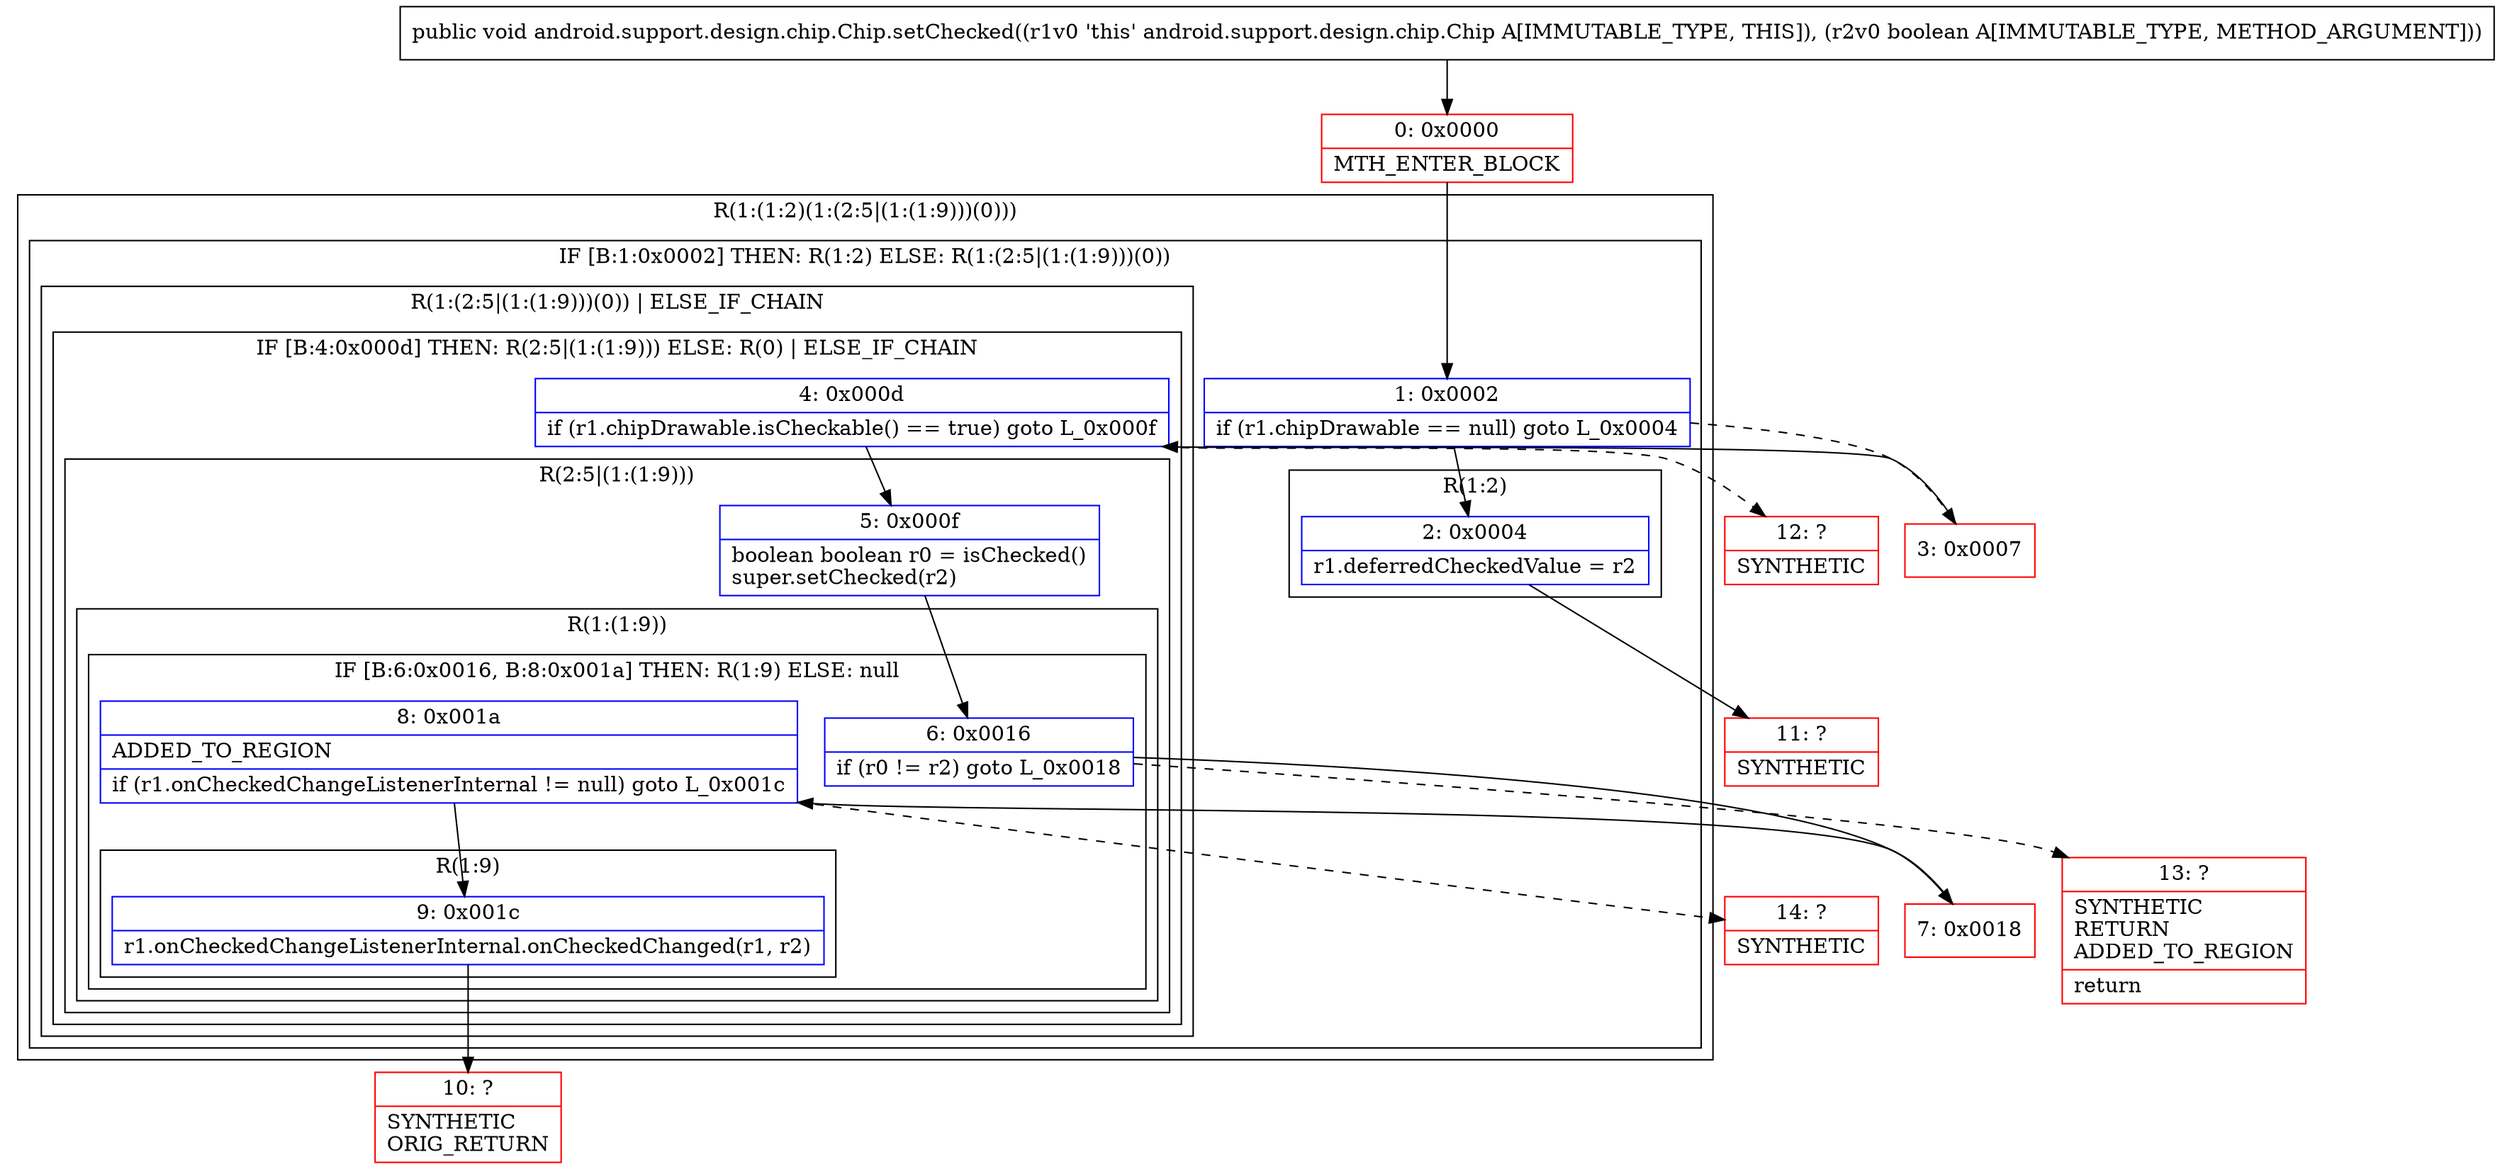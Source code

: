 digraph "CFG forandroid.support.design.chip.Chip.setChecked(Z)V" {
subgraph cluster_Region_467920846 {
label = "R(1:(1:2)(1:(2:5|(1:(1:9)))(0)))";
node [shape=record,color=blue];
subgraph cluster_IfRegion_2046797320 {
label = "IF [B:1:0x0002] THEN: R(1:2) ELSE: R(1:(2:5|(1:(1:9)))(0))";
node [shape=record,color=blue];
Node_1 [shape=record,label="{1\:\ 0x0002|if (r1.chipDrawable == null) goto L_0x0004\l}"];
subgraph cluster_Region_203544916 {
label = "R(1:2)";
node [shape=record,color=blue];
Node_2 [shape=record,label="{2\:\ 0x0004|r1.deferredCheckedValue = r2\l}"];
}
subgraph cluster_Region_1075037475 {
label = "R(1:(2:5|(1:(1:9)))(0)) | ELSE_IF_CHAIN\l";
node [shape=record,color=blue];
subgraph cluster_IfRegion_1154127736 {
label = "IF [B:4:0x000d] THEN: R(2:5|(1:(1:9))) ELSE: R(0) | ELSE_IF_CHAIN\l";
node [shape=record,color=blue];
Node_4 [shape=record,label="{4\:\ 0x000d|if (r1.chipDrawable.isCheckable() == true) goto L_0x000f\l}"];
subgraph cluster_Region_1729798121 {
label = "R(2:5|(1:(1:9)))";
node [shape=record,color=blue];
Node_5 [shape=record,label="{5\:\ 0x000f|boolean boolean r0 = isChecked()\lsuper.setChecked(r2)\l}"];
subgraph cluster_Region_1082238479 {
label = "R(1:(1:9))";
node [shape=record,color=blue];
subgraph cluster_IfRegion_2071899943 {
label = "IF [B:6:0x0016, B:8:0x001a] THEN: R(1:9) ELSE: null";
node [shape=record,color=blue];
Node_6 [shape=record,label="{6\:\ 0x0016|if (r0 != r2) goto L_0x0018\l}"];
Node_8 [shape=record,label="{8\:\ 0x001a|ADDED_TO_REGION\l|if (r1.onCheckedChangeListenerInternal != null) goto L_0x001c\l}"];
subgraph cluster_Region_1122516018 {
label = "R(1:9)";
node [shape=record,color=blue];
Node_9 [shape=record,label="{9\:\ 0x001c|r1.onCheckedChangeListenerInternal.onCheckedChanged(r1, r2)\l}"];
}
}
}
}
subgraph cluster_Region_478987153 {
label = "R(0)";
node [shape=record,color=blue];
}
}
}
}
}
Node_0 [shape=record,color=red,label="{0\:\ 0x0000|MTH_ENTER_BLOCK\l}"];
Node_3 [shape=record,color=red,label="{3\:\ 0x0007}"];
Node_7 [shape=record,color=red,label="{7\:\ 0x0018}"];
Node_10 [shape=record,color=red,label="{10\:\ ?|SYNTHETIC\lORIG_RETURN\l}"];
Node_11 [shape=record,color=red,label="{11\:\ ?|SYNTHETIC\l}"];
Node_12 [shape=record,color=red,label="{12\:\ ?|SYNTHETIC\l}"];
Node_13 [shape=record,color=red,label="{13\:\ ?|SYNTHETIC\lRETURN\lADDED_TO_REGION\l|return\l}"];
Node_14 [shape=record,color=red,label="{14\:\ ?|SYNTHETIC\l}"];
MethodNode[shape=record,label="{public void android.support.design.chip.Chip.setChecked((r1v0 'this' android.support.design.chip.Chip A[IMMUTABLE_TYPE, THIS]), (r2v0 boolean A[IMMUTABLE_TYPE, METHOD_ARGUMENT])) }"];
MethodNode -> Node_0;
Node_1 -> Node_2;
Node_1 -> Node_3[style=dashed];
Node_2 -> Node_11;
Node_4 -> Node_5;
Node_4 -> Node_12[style=dashed];
Node_5 -> Node_6;
Node_6 -> Node_7;
Node_6 -> Node_13[style=dashed];
Node_8 -> Node_9;
Node_8 -> Node_14[style=dashed];
Node_9 -> Node_10;
Node_0 -> Node_1;
Node_3 -> Node_4;
Node_7 -> Node_8;
}

